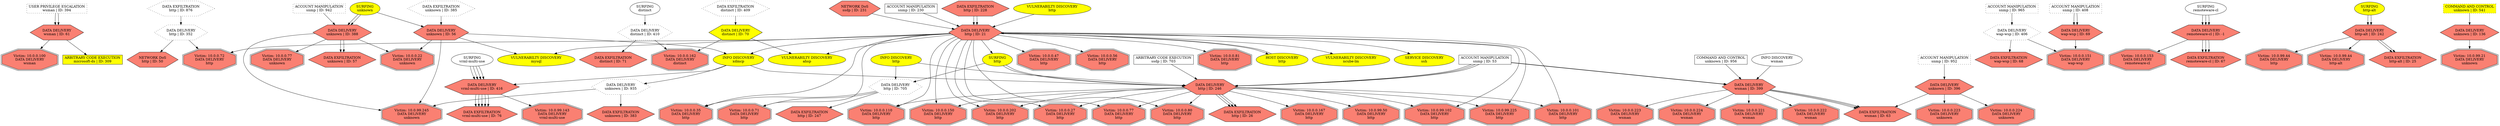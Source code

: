 digraph "" {
	"Victim: 10.0.0.100
DATA DELIVERY
wsman"	[fillcolor=salmon,
		shape=doubleoctagon,
		style=filled];
	"DATA DELIVERY
wsman | ID: 61"	[fillcolor=salmon,
		shape=hexagon,
		style=filled,
		tooltip="\"GPL WEB_SERVER perl post attempt\""];
	"DATA DELIVERY
wsman | ID: 61" -> "Victim: 10.0.0.100
DATA DELIVERY
wsman"	[key=0,
		data="{}"];
	"ARBITRARY CODE EXECUTION
microsoft-ds | ID: 309"	[fillcolor=yellow,
		shape=box,
		style=filled,
		tooltip="\"GPL NETBIOS SMB-DS Session Setup NTMLSSP unicode asn1 overflow attempt\""];
	"DATA DELIVERY
wsman | ID: 61" -> "ARBITRARY CODE EXECUTION
microsoft-ds | ID: 309"	[key=0,
		data="{'color': 'blue', 'fontcolor': '\"blue\"', 'label': '\"start_next: 04/11/17, 17:01:48\ngap: 401sec\nend_prev: 04/11/17, 16:55:07\"'}"];
	"DATA DELIVERY
http | ID: 246"	[fillcolor=salmon,
		shape=hexagon,
		style=filled,
		tooltip="\"GPL WEB_SERVER perl post attempt\""];
	"Victim: 10.0.0.101
DATA DELIVERY
http"	[fillcolor=salmon,
		shape=doubleoctagon,
		style=filled];
	"DATA DELIVERY
http | ID: 246" -> "Victim: 10.0.0.101
DATA DELIVERY
http"	[key=0,
		data="{}"];
	"Victim: 10.0.0.110
DATA DELIVERY
http"	[fillcolor=salmon,
		shape=doubleoctagon,
		style=filled];
	"DATA DELIVERY
http | ID: 246" -> "Victim: 10.0.0.110
DATA DELIVERY
http"	[key=0,
		data="{}"];
	"Victim: 10.0.0.150
DATA DELIVERY
http"	[fillcolor=salmon,
		shape=doubleoctagon,
		style=filled];
	"DATA DELIVERY
http | ID: 246" -> "Victim: 10.0.0.150
DATA DELIVERY
http"	[key=0,
		data="{}"];
	"Victim: 10.0.0.202
DATA DELIVERY
http"	[fillcolor=salmon,
		shape=doubleoctagon,
		style=filled];
	"DATA DELIVERY
http | ID: 246" -> "Victim: 10.0.0.202
DATA DELIVERY
http"	[key=0,
		data="{}"];
	"Victim: 10.0.0.27
DATA DELIVERY
http"	[fillcolor=salmon,
		shape=doubleoctagon,
		style=filled];
	"DATA DELIVERY
http | ID: 246" -> "Victim: 10.0.0.27
DATA DELIVERY
http"	[key=0,
		data="{}"];
	"Victim: 10.0.0.77
DATA DELIVERY
http"	[fillcolor=salmon,
		shape=doubleoctagon,
		style=filled];
	"DATA DELIVERY
http | ID: 246" -> "Victim: 10.0.0.77
DATA DELIVERY
http"	[key=0,
		data="{}"];
	"Victim: 10.0.0.80
DATA DELIVERY
http"	[fillcolor=salmon,
		shape=doubleoctagon,
		style=filled];
	"DATA DELIVERY
http | ID: 246" -> "Victim: 10.0.0.80
DATA DELIVERY
http"	[key=0,
		data="{}"];
	"Victim: 10.0.99.102
DATA DELIVERY
http"	[fillcolor=salmon,
		shape=doubleoctagon,
		style=filled];
	"DATA DELIVERY
http | ID: 246" -> "Victim: 10.0.99.102
DATA DELIVERY
http"	[key=0,
		data="{}"];
	"Victim: 10.0.99.225
DATA DELIVERY
http"	[fillcolor=salmon,
		shape=doubleoctagon,
		style=filled];
	"DATA DELIVERY
http | ID: 246" -> "Victim: 10.0.99.225
DATA DELIVERY
http"	[key=0,
		data="{}"];
	"Victim: 10.0.0.167
DATA DELIVERY
http"	[fillcolor=salmon,
		shape=doubleoctagon,
		style=filled];
	"DATA DELIVERY
http | ID: 246" -> "Victim: 10.0.0.167
DATA DELIVERY
http"	[key=0,
		data="{}"];
	"Victim: 10.0.99.50
DATA DELIVERY
http"	[fillcolor=salmon,
		shape=doubleoctagon,
		style=filled];
	"DATA DELIVERY
http | ID: 246" -> "Victim: 10.0.99.50
DATA DELIVERY
http"	[key=0,
		data="{}"];
	"DATA EXFILTRATION
http | ID: 26"	[fillcolor=salmon,
		shape=hexagon,
		style=filled,
		tooltip="\"ET WEB_SPECIFIC_APPS PHP-CGI query string parameter vulnerability\""];
	"DATA DELIVERY
http | ID: 246" -> "DATA EXFILTRATION
http | ID: 26"	[key=0,
		data="{'color': 'blue', 'fontcolor': '\"blue\"', 'label': '\"start_next: 04/11/17, 19:00:50\ngap: 12sec\nend_prev: 04/11/17, 19:00:38\"'}"];
	"DATA DELIVERY
http | ID: 246" -> "DATA EXFILTRATION
http | ID: 26"	[key=1,
		data="{'color': 'blue', 'fontcolor': '\"blue\"', 'label': '\"start_next: 04/11/17, 18:04:50\ngap: 4sec\nend_prev: 04/11/17, 18:04:46\"'}"];
	"DATA DELIVERY
http | ID: 246" -> "DATA EXFILTRATION
http | ID: 26"	[key=2,
		data="{'color': 'blue', 'fontcolor': '\"blue\"', 'label': '\"start_next: 04/11/17, 18:04:44\ngap: 3sec\nend_prev: 04/11/17, 18:04:41\"'}"];
	"DATA DELIVERY
wsman | ID: 399"	[fillcolor=salmon,
		shape=hexagon,
		style=filled,
		tooltip="\"GPL WEB_SERVER perl post attempt\""];
	"Victim: 10.0.0.221
DATA DELIVERY
wsman"	[fillcolor=salmon,
		shape=doubleoctagon,
		style=filled];
	"DATA DELIVERY
wsman | ID: 399" -> "Victim: 10.0.0.221
DATA DELIVERY
wsman"	[key=0,
		data="{}"];
	"Victim: 10.0.0.222
DATA DELIVERY
wsman"	[fillcolor=salmon,
		shape=doubleoctagon,
		style=filled];
	"DATA DELIVERY
wsman | ID: 399" -> "Victim: 10.0.0.222
DATA DELIVERY
wsman"	[key=0,
		data="{}"];
	"Victim: 10.0.0.223
DATA DELIVERY
wsman"	[fillcolor=salmon,
		shape=doubleoctagon,
		style=filled];
	"DATA DELIVERY
wsman | ID: 399" -> "Victim: 10.0.0.223
DATA DELIVERY
wsman"	[key=0,
		data="{}"];
	"Victim: 10.0.0.224
DATA DELIVERY
wsman"	[fillcolor=salmon,
		shape=doubleoctagon,
		style=filled];
	"DATA DELIVERY
wsman | ID: 399" -> "Victim: 10.0.0.224
DATA DELIVERY
wsman"	[key=0,
		data="{}"];
	"DATA EXFILTRATION
wsman | ID: 63"	[fillcolor=salmon,
		shape=hexagon,
		style=filled,
		tooltip="\"ET WEB_SPECIFIC_APPS PHP-CGI query string parameter vulnerability\""];
	"DATA DELIVERY
wsman | ID: 399" -> "DATA EXFILTRATION
wsman | ID: 63"	[key=0,
		data="{'color': 'blue', 'fontcolor': '\"blue\"', 'label': '\"start_next: 04/11/17, 14:06:54\ngap: 3sec\nend_prev: 04/11/17, 14:06:51\"'}"];
	"DATA DELIVERY
wsman | ID: 399" -> "DATA EXFILTRATION
wsman | ID: 63"	[key=1,
		data="{'color': 'blue', 'fontcolor': '\"blue\"', 'label': '\"start_next: 04/11/17, 16:35:06\ngap: 3sec\nend_prev: 04/11/17, 16:35:02\"'}"];
	"DATA DELIVERY
wsman | ID: 399" -> "DATA EXFILTRATION
wsman | ID: 63"	[key=2,
		data="{'color': 'blue', 'fontcolor': '\"blue\"', 'label': '\"start_next: 04/11/17, 18:06:48\ngap: 11sec\nend_prev: 04/11/17, 18:06:36\"'}"];
	"DATA DELIVERY
vrml-multi-use | ID: 416"	[fillcolor=salmon,
		shape=hexagon,
		style=filled,
		tooltip="\"ET WEB_SERVER PHP Possible php Remote File Inclusion Attempt
ET WEB_SERVER PHP tags in HTTP POST
GPL WEB_SERVER perl post attempt\""];
	"Victim: 10.0.99.143
DATA DELIVERY
vrml-multi-use"	[fillcolor=salmon,
		shape=doubleoctagon,
		style=filled];
	"DATA DELIVERY
vrml-multi-use | ID: 416" -> "Victim: 10.0.99.143
DATA DELIVERY
vrml-multi-use"	[key=0,
		data="{}"];
	"DATA EXFILTRATION
vrml-multi-use | ID: 76"	[fillcolor=salmon,
		shape=hexagon,
		style=filled,
		tooltip="\"ET WEB_SPECIFIC_APPS PHP-CGI query string parameter vulnerability\""];
	"DATA DELIVERY
vrml-multi-use | ID: 416" -> "DATA EXFILTRATION
vrml-multi-use | ID: 76"	[key=0,
		data="{'color': 'blue', 'fontcolor': '\"blue\"', 'label': '\"start_next: 04/11/17, 14:11:35\ngap: -1sec\nend_prev: 04/11/17, 14:11:36\"'}"];
	"DATA DELIVERY
vrml-multi-use | ID: 416" -> "DATA EXFILTRATION
vrml-multi-use | ID: 76"	[key=1,
		data="{'color': 'blue', 'fontcolor': '\"blue\"', 'label': '\"start_next: 04/11/17, 16:34:48\ngap: -1sec\nend_prev: 04/11/17, 16:34:49\"'}"];
	"DATA DELIVERY
vrml-multi-use | ID: 416" -> "DATA EXFILTRATION
vrml-multi-use | ID: 76"	[key=2,
		data="{'color': 'blue', 'fontcolor': '\"blue\"', 'label': '\"start_next: 04/11/17, 18:07:15\ngap: -1sec\nend_prev: 04/11/17, 18:07:16\"'}"];
	"DATA DELIVERY
vrml-multi-use | ID: 416" -> "DATA EXFILTRATION
vrml-multi-use | ID: 76"	[key=3,
		data="{'color': 'blue', 'fontcolor': '\"blue\"', 'label': '\"start_next: 04/11/17, 19:01:24\ngap: -1sec\nend_prev: 04/11/17, 19:01:25\"'}"];
	"DATA DELIVERY
vrml-multi-use | ID: 416" -> "DATA EXFILTRATION
vrml-multi-use | ID: 76"	[key=4,
		data="{'color': 'blue', 'fontcolor': '\"blue\"', 'label': '\"start_next: 04/11/17, 21:00:21\ngap: -292sec\nend_prev: 04/11/17, 21:05:13\"'}"];
	"DATA DELIVERY
unknown | ID: 935"	[fillcolor=salmon,
		shape=hexagon,
		style=dotted,
		tooltip="\"ET WEB_SERVER PHP tags in HTTP POST
GPL WEB_SERVER perl post attempt\""];
	"Victim: 10.0.99.245
DATA DELIVERY
unknown"	[fillcolor=salmon,
		shape=doubleoctagon,
		style=filled];
	"DATA DELIVERY
unknown | ID: 935" -> "Victim: 10.0.99.245
DATA DELIVERY
unknown"	[key=0,
		data="{}"];
	"DATA EXFILTRATION
unknown | ID: 383"	[fillcolor=salmon,
		shape=hexagon,
		style=filled,
		tooltip="\"ET WEB_SPECIFIC_APPS PHP-CGI query string parameter vulnerability\""];
	"DATA DELIVERY
unknown | ID: 935" -> "DATA EXFILTRATION
unknown | ID: 383"	[key=0,
		data="{'color': 'blue', 'fontcolor': '\"blue\"', 'label': '\"start_next: 04/11/17, 16:32:38\ngap: 0sec\nend_prev: 04/11/17, 16:32:38\"'}"];
	"DATA DELIVERY
http | ID: 21"	[fillcolor=salmon,
		shape=hexagon,
		style=filled,
		tooltip="\"GPL WEB_SERVER perl post attempt\""];
	"DATA DELIVERY
http | ID: 21" -> "Victim: 10.0.0.101
DATA DELIVERY
http"	[key=0,
		data="{}"];
	"DATA DELIVERY
http | ID: 21" -> "Victim: 10.0.0.110
DATA DELIVERY
http"	[key=0,
		data="{}"];
	"DATA DELIVERY
http | ID: 21" -> "Victim: 10.0.0.150
DATA DELIVERY
http"	[key=0,
		data="{}"];
	"DATA DELIVERY
http | ID: 21" -> "Victim: 10.0.0.202
DATA DELIVERY
http"	[key=0,
		data="{}"];
	"DATA DELIVERY
http | ID: 21" -> "Victim: 10.0.0.27
DATA DELIVERY
http"	[key=0,
		data="{}"];
	"Victim: 10.0.0.35
DATA DELIVERY
http"	[fillcolor=salmon,
		shape=doubleoctagon,
		style=filled];
	"DATA DELIVERY
http | ID: 21" -> "Victim: 10.0.0.35
DATA DELIVERY
http"	[key=0,
		data="{}"];
	"Victim: 10.0.0.47
DATA DELIVERY
http"	[fillcolor=salmon,
		shape=doubleoctagon,
		style=filled];
	"DATA DELIVERY
http | ID: 21" -> "Victim: 10.0.0.47
DATA DELIVERY
http"	[key=0,
		data="{}"];
	"Victim: 10.0.0.56
DATA DELIVERY
http"	[fillcolor=salmon,
		shape=doubleoctagon,
		style=filled];
	"DATA DELIVERY
http | ID: 21" -> "Victim: 10.0.0.56
DATA DELIVERY
http"	[key=0,
		data="{}"];
	"Victim: 10.0.0.71
DATA DELIVERY
http"	[fillcolor=salmon,
		shape=doubleoctagon,
		style=filled];
	"DATA DELIVERY
http | ID: 21" -> "Victim: 10.0.0.71
DATA DELIVERY
http"	[key=0,
		data="{}"];
	"Victim: 10.0.0.72
DATA DELIVERY
http"	[fillcolor=salmon,
		shape=doubleoctagon,
		style=filled];
	"DATA DELIVERY
http | ID: 21" -> "Victim: 10.0.0.72
DATA DELIVERY
http"	[key=0,
		data="{}"];
	"DATA DELIVERY
http | ID: 21" -> "Victim: 10.0.0.77
DATA DELIVERY
http"	[key=0,
		data="{}"];
	"DATA DELIVERY
http | ID: 21" -> "Victim: 10.0.0.80
DATA DELIVERY
http"	[key=0,
		data="{}"];
	"Victim: 10.0.0.81
DATA DELIVERY
http"	[fillcolor=salmon,
		shape=doubleoctagon,
		style=filled];
	"DATA DELIVERY
http | ID: 21" -> "Victim: 10.0.0.81
DATA DELIVERY
http"	[key=0,
		data="{}"];
	"DATA DELIVERY
http | ID: 21" -> "Victim: 10.0.99.102
DATA DELIVERY
http"	[key=0,
		data="{}"];
	"DATA DELIVERY
http | ID: 21" -> "Victim: 10.0.99.225
DATA DELIVERY
http"	[key=0,
		data="{}"];
	"INFO DISCOVERY
xdmcp"	[fillcolor=yellow,
		shape=oval,
		style=filled,
		tooltip="\"GPL RPC xdmcp info query\""];
	"DATA DELIVERY
http | ID: 21" -> "INFO DISCOVERY
xdmcp"	[key=0,
		data="{'color': 'blue', 'label': '<font color=\"blue\"> start_next: 04/11/17, 16:29:49<br/>gap: 8773sec<br/>end_prev: 04/11/17, 14:03:36</\
font><br/><font color=\"blue\"><b>Attacker: 10.0.254.31</b></font>'}"];
	"VULNERABILTY DISCOVERY
ahsp"	[fillcolor=yellow,
		shape=oval,
		style=filled,
		tooltip="\"ET POLICY Suspicious inbound to PostgreSQL port 5432
ET POLICY Suspicious inbound to MSSQL port 1433
ET POLICY Suspicious inbound \
to Oracle SQL port 1521
ET POLICY Suspicious inbound to mSQL port 4333\""];
	"DATA DELIVERY
http | ID: 21" -> "VULNERABILTY DISCOVERY
ahsp"	[key=0,
		data="{'color': 'blue', 'label': '<font color=\"blue\"> start_next: 04/11/17, 16:30:20<br/>gap: 8649sec<br/>end_prev: 04/11/17, 14:06:11</\
font><br/><font color=\"blue\"><b>Attacker: 10.0.254.31</b></font>'}"];
	"HOST DISCOVERY
http"	[fillcolor=yellow,
		shape=oval,
		style=filled,
		tooltip="\"ET SCAN Possible Nmap User-Agent Observed
ET SCAN Nmap Scripting Engine User-Agent Detected (Nmap Scripting Engine)\""];
	"DATA DELIVERY
http | ID: 21" -> "HOST DISCOVERY
http"	[key=0,
		data="{'color': 'blue', 'fontcolor': '\"blue\"', 'label': '\"start_next: 04/11/17, 14:46:22\ngap: 2305sec\nend_prev: 04/11/17, 14:07:56\"'}"];
	"VULNERABILTY DISCOVERY
ncube-lm"	[fillcolor=yellow,
		shape=oval,
		style=filled,
		tooltip="\"ET POLICY Suspicious inbound to mySQL port 3306
ET POLICY Suspicious inbound to mSQL port 4333
ET POLICY Suspicious inbound to \
MSSQL port 1433
ET POLICY Suspicious inbound to Oracle SQL port 1521
ET SCAN Nessus User Agent
ET POLICY Suspicious inbound to PostgreSQL \
port 5432\""];
	"DATA DELIVERY
http | ID: 21" -> "VULNERABILTY DISCOVERY
ncube-lm"	[key=0,
		data="{'color': 'blue', 'label': '<font color=\"blue\"> start_next: 04/11/17, 17:59:05<br/>gap: 5153sec<br/>end_prev: 04/11/17, 16:33:11</\
font><br/><font color=\"blue\"><b>Attacker: 10.0.254.31</b></font>'}"];
	"SERVICE DISCOVERY
ssh"	[fillcolor=yellow,
		shape=oval,
		style=filled,
		tooltip="\"ET SCAN Potential SSH Scan
ET SCAN Potential VNC Scan 5900-5920\""];
	"DATA DELIVERY
http | ID: 21" -> "SERVICE DISCOVERY
ssh"	[key=0,
		data="{'color': 'blue', 'fontcolor': '\"blue\"', 'label': '\"start_next: 04/11/17, 20:55:54\ngap: 6551sec\nend_prev: 04/11/17, 19:06:43\"'}"];
	"VULNERABILTY DISCOVERY
mysql"	[fillcolor=yellow,
		shape=oval,
		style=filled,
		tooltip="\"ET POLICY Suspicious inbound to MSSQL port 1433
ET POLICY Suspicious inbound to mySQL port 3306
ET POLICY Suspicious inbound to \
Oracle SQL port 1521
ET POLICY Suspicious inbound to PostgreSQL port 5432\""];
	"DATA DELIVERY
http | ID: 21" -> "VULNERABILTY DISCOVERY
mysql"	[key=0,
		data="{'color': 'blue', 'fontcolor': '\"blue\"', 'label': '\"start_next: 04/11/17, 16:27:57\ngap: 8560sec\nend_prev: 04/11/17, 14:05:17\"'}"];
	"SURFING
http"	[fillcolor=yellow,
		shape=oval,
		style=filled,
		tooltip="\"ET WEB_SERVER WEB-PHP phpinfo access\""];
	"DATA DELIVERY
http | ID: 21" -> "SURFING
http"	[key=0,
		data="{'color': 'purple', 'label': '<font color=\"purple\"> start_next: 04/11/17, 20:39:28<br/>gap: 849sec<br/>end_prev: 04/11/17, 20:25:\
19</font><br/><font color=\"purple\"><b>Attacker: 10.0.254.32</b></font>'}"];
	"DATA DELIVERY
http | ID: 705"	[fillcolor=salmon,
		shape=hexagon,
		style=dotted,
		tooltip="\"ET WEB_SERVER PHP tags in HTTP POST
ET WEB_SERVER PHP Possible php Remote File Inclusion Attempt
ET WEB_SERVER PHP Possible https \
Local File Inclusion Attempt
GPL WEB_SERVER perl post attempt\""];
	"DATA DELIVERY
http | ID: 705" -> "Victim: 10.0.0.35
DATA DELIVERY
http"	[key=0,
		data="{}"];
	"DATA DELIVERY
http | ID: 705" -> "Victim: 10.0.0.71
DATA DELIVERY
http"	[key=0,
		data="{}"];
	"DATA EXFILTRATION
http | ID: 247"	[fillcolor=salmon,
		shape=hexagon,
		style=filled,
		tooltip="\"ET WEB_SPECIFIC_APPS PHP-CGI query string parameter vulnerability
ET WEB_SERVER Tilde in URI - potential .php~ source disclosure \
vulnerability\""];
	"DATA DELIVERY
http | ID: 705" -> "DATA EXFILTRATION
http | ID: 247"	[key=0,
		data="{'color': 'blue', 'fontcolor': '\"blue\"', 'label': '\"start_next: 04/11/17, 18:04:51\ngap: -53sec\nend_prev: 04/11/17, 18:05:44\"'}"];
	"DATA DELIVERY
unknown | ID: 388"	[fillcolor=salmon,
		shape=hexagon,
		style=filled,
		tooltip="\"ET WEB_SERVER PHP Possible php Remote File Inclusion Attempt
ET WEB_SERVER PHP tags in HTTP POST
GPL WEB_SERVER perl post attempt\""];
	"Victim: 10.0.0.22
DATA DELIVERY
unknown"	[fillcolor=salmon,
		shape=doubleoctagon,
		style=filled];
	"DATA DELIVERY
unknown | ID: 388" -> "Victim: 10.0.0.22
DATA DELIVERY
unknown"	[key=0,
		data="{}"];
	"Victim: 10.0.0.77
DATA DELIVERY
unknown"	[fillcolor=salmon,
		shape=doubleoctagon,
		style=filled];
	"DATA DELIVERY
unknown | ID: 388" -> "Victim: 10.0.0.77
DATA DELIVERY
unknown"	[key=0,
		data="{}"];
	"DATA DELIVERY
unknown | ID: 388" -> "Victim: 10.0.99.245
DATA DELIVERY
unknown"	[key=0,
		data="{}"];
	"DATA EXFILTRATION
unknown | ID: 57"	[fillcolor=salmon,
		shape=hexagon,
		style=filled,
		tooltip="\"ET WEB_SPECIFIC_APPS PHP-CGI query string parameter vulnerability\""];
	"DATA DELIVERY
unknown | ID: 388" -> "DATA EXFILTRATION
unknown | ID: 57"	[key=0,
		data="{'color': 'blue', 'fontcolor': '\"blue\"', 'label': '\"start_next: 04/11/17, 18:04:55\ngap: -41sec\nend_prev: 04/11/17, 18:05:36\"'}"];
	"DATA DELIVERY
unknown | ID: 388" -> "DATA EXFILTRATION
unknown | ID: 57"	[key=1,
		data="{'color': 'blue', 'fontcolor': '\"blue\"', 'label': '\"start_next: 04/11/17, 19:00:35\ngap: -35sec\nend_prev: 04/11/17, 19:01:10\"'}"];
	"DATA DELIVERY
unknown | ID: 56"	[fillcolor=salmon,
		shape=hexagon,
		style=filled,
		tooltip="\"ET WEB_SERVER PHP Possible php Remote File Inclusion Attempt
ET WEB_SERVER PHP tags in HTTP POST
GPL WEB_SERVER perl post attempt\""];
	"DATA DELIVERY
unknown | ID: 56" -> "Victim: 10.0.0.22
DATA DELIVERY
unknown"	[key=0,
		data="{}"];
	"DATA DELIVERY
unknown | ID: 56" -> "Victim: 10.0.99.245
DATA DELIVERY
unknown"	[key=0,
		data="{}"];
	"DATA DELIVERY
unknown | ID: 56" -> "INFO DISCOVERY
xdmcp"	[key=0,
		data="{'color': 'blue', 'fontcolor': '\"blue\"', 'label': '\"start_next: 04/11/17, 16:31:36\ngap: 8449sec\nend_prev: 04/11/17, 14:10:46\"'}"];
	"DATA DELIVERY
unknown | ID: 56" -> "VULNERABILTY DISCOVERY
mysql"	[key=0,
		data="{'color': 'blue', 'label': '<font color=\"blue\"> start_next: 04/11/17, 14:21:11<br/>gap: 967sec<br/>end_prev: 04/11/17, 14:05:04</\
font><br/><font color=\"blue\"><b>Attacker: 10.0.254.31</b></font>'}"];
	"Victim: 10.0.0.151
DATA DELIVERY
wap-wsp"	[fillcolor=salmon,
		shape=doubleoctagon,
		style=filled];
	"DATA DELIVERY
wap-wsp | ID: 406"	[fillcolor=salmon,
		shape=hexagon,
		style=dotted,
		tooltip="\"ET WEB_SERVER PHP tags in HTTP POST
GPL WEB_SERVER perl post attempt\""];
	"DATA DELIVERY
wap-wsp | ID: 406" -> "Victim: 10.0.0.151
DATA DELIVERY
wap-wsp"	[key=0,
		data="{}"];
	"DATA EXFILTRATION
wap-wsp | ID: 68"	[fillcolor=salmon,
		shape=hexagon,
		style=filled,
		tooltip="\"ET WEB_SPECIFIC_APPS PHP-CGI query string parameter vulnerability\""];
	"DATA DELIVERY
wap-wsp | ID: 406" -> "DATA EXFILTRATION
wap-wsp | ID: 68"	[key=0,
		data="{'color': 'blue', 'fontcolor': '\"blue\"', 'label': '\"start_next: 04/11/17, 14:03:58\ngap: 0sec\nend_prev: 04/11/17, 14:03:58\"'}"];
	"DATA DELIVERY
wap-wsp | ID: 69"	[fillcolor=salmon,
		shape=hexagon,
		style=filled,
		tooltip="\"GPL WEB_SERVER perl post attempt\""];
	"DATA DELIVERY
wap-wsp | ID: 69" -> "Victim: 10.0.0.151
DATA DELIVERY
wap-wsp"	[key=0,
		data="{}"];
	"Victim: 10.0.0.153
DATA DELIVERY
remoteware-cl"	[fillcolor=salmon,
		shape=doubleoctagon,
		style=filled];
	"DATA DELIVERY
remoteware-cl | ID: -1"	[fillcolor=salmon,
		shape=hexagon,
		style=filled,
		tooltip="\"ET WEB_SERVER PHP Possible php Remote File Inclusion Attempt
ET WEB_SERVER PHP tags in HTTP POST
GPL WEB_SERVER perl post attempt\""];
	"DATA DELIVERY
remoteware-cl | ID: -1" -> "Victim: 10.0.0.153
DATA DELIVERY
remoteware-cl"	[key=0,
		data="{}"];
	"DATA EXFILTRATION
remoteware-cl | ID: 67"	[fillcolor=salmon,
		shape=hexagon,
		style=filled,
		tooltip="\"ET WEB_SPECIFIC_APPS PHP-CGI query string parameter vulnerability\""];
	"DATA DELIVERY
remoteware-cl | ID: -1" -> "DATA EXFILTRATION
remoteware-cl | ID: 67"	[key=0,
		data="{'color': 'blue', 'fontcolor': '\"blue\"', 'label': '\"start_next: 04/11/17, 14:16:16\ngap: -16sec\nend_prev: 04/11/17, 14:16:32\"'}"];
	"DATA DELIVERY
remoteware-cl | ID: -1" -> "DATA EXFILTRATION
remoteware-cl | ID: 67"	[key=1,
		data="{'color': 'blue', 'fontcolor': '\"blue\"', 'label': '\"start_next: 04/11/17, 16:44:54\ngap: -16sec\nend_prev: 04/11/17, 16:45:09\"'}"];
	"DATA DELIVERY
remoteware-cl | ID: -1" -> "DATA EXFILTRATION
remoteware-cl | ID: 67"	[key=2,
		data="{'color': 'blue', 'fontcolor': '\"blue\"', 'label': '\"start_next: 04/11/17, 18:15:57\ngap: -16sec\nend_prev: 04/11/17, 18:16:14\"'}"];
	"DATA DELIVERY
http-alt | ID: 242"	[fillcolor=salmon,
		shape=hexagon,
		style=filled,
		tooltip="\"ET WEB_SERVER PHP Possible php Remote File Inclusion Attempt
ET WEB_SERVER PHP tags in HTTP POST
GPL WEB_SERVER perl post attempt\""];
	"Victim: 10.0.99.44
DATA DELIVERY
http"	[fillcolor=salmon,
		shape=doubleoctagon,
		style=filled];
	"DATA DELIVERY
http-alt | ID: 242" -> "Victim: 10.0.99.44
DATA DELIVERY
http"	[key=0,
		data="{}"];
	"Victim: 10.0.99.44
DATA DELIVERY
http-alt"	[fillcolor=salmon,
		shape=doubleoctagon,
		style=filled];
	"DATA DELIVERY
http-alt | ID: 242" -> "Victim: 10.0.99.44
DATA DELIVERY
http-alt"	[key=0,
		data="{}"];
	"DATA EXFILTRATION
http-alt | ID: 25"	[fillcolor=salmon,
		shape=hexagon,
		style=filled,
		tooltip="\"ET WEB_SPECIFIC_APPS PHP-CGI query string parameter vulnerability
ET WEB_SERVER Possible MySQL SQLi Attempt Information Schema \
Access\""];
	"DATA DELIVERY
http-alt | ID: 242" -> "DATA EXFILTRATION
http-alt | ID: 25"	[key=0,
		data="{'color': 'blue', 'fontcolor': '\"blue\"', 'label': '\"start_next: 04/11/17, 14:10:45\ngap: -2sec\nend_prev: 04/11/17, 14:10:47\"'}"];
	"DATA DELIVERY
http-alt | ID: 242" -> "DATA EXFILTRATION
http-alt | ID: 25"	[key=1,
		data="{'color': 'blue', 'fontcolor': '\"blue\"', 'label': '\"start_next: 04/11/17, 19:00:19\ngap: -1sec\nend_prev: 04/11/17, 19:00:21\"'}"];
	"Victim: 10.0.0.162
DATA DELIVERY
distinct"	[fillcolor=salmon,
		shape=doubleoctagon,
		style=filled];
	"DATA DELIVERY
distinct | ID: 70"	[fillcolor=yellow,
		shape=hexagon,
		style=filled,
		tooltip="\"ET WEB_SERVER PHP Possible php Remote File Inclusion Attempt
ET WEB_SERVER PHP tags in HTTP POST\""];
	"DATA DELIVERY
distinct | ID: 70" -> "Victim: 10.0.0.162
DATA DELIVERY
distinct"	[key=0,
		data="{}"];
	"DATA DELIVERY
distinct | ID: 70" -> "VULNERABILTY DISCOVERY
ahsp"	[key=0,
		data="{'color': 'blue', 'label': '<font color=\"blue\"> start_next: 04/11/17, 16:29:22<br/>gap: 8642sec<br/>end_prev: 04/11/17, 14:05:20</\
font><br/><font color=\"blue\"><b>Attacker: 10.0.254.31</b></font>'}"];
	"DATA DELIVERY
distinct | ID: 410"	[fillcolor=salmon,
		shape=hexagon,
		style=dotted,
		tooltip="\"ET WEB_SERVER PHP Possible php Remote File Inclusion Attempt
ET WEB_SERVER PHP tags in HTTP POST
GPL WEB_SERVER perl post attempt\""];
	"DATA DELIVERY
distinct | ID: 410" -> "Victim: 10.0.0.162
DATA DELIVERY
distinct"	[key=0,
		data="{}"];
	"DATA EXFILTRATION
distinct | ID: 71"	[fillcolor=salmon,
		shape=hexagon,
		style=filled,
		tooltip="\"ET WEB_SPECIFIC_APPS PHP-CGI query string parameter vulnerability\""];
	"DATA DELIVERY
distinct | ID: 410" -> "DATA EXFILTRATION
distinct | ID: 71"	[key=0,
		data="{'color': 'blue', 'fontcolor': '\"blue\"', 'label': '\"start_next: 04/11/17, 16:33:32\ngap: -2sec\nend_prev: 04/11/17, 16:33:35\"'}"];
	"Victim: 10.0.0.223
DATA DELIVERY
unknown"	[fillcolor=salmon,
		shape=doubleoctagon,
		style=filled];
	"DATA DELIVERY
unknown | ID: 396"	[fillcolor=salmon,
		shape=hexagon,
		style=filled,
		tooltip="\"GPL WEB_SERVER perl post attempt\""];
	"DATA DELIVERY
unknown | ID: 396" -> "Victim: 10.0.0.223
DATA DELIVERY
unknown"	[key=0,
		data="{}"];
	"Victim: 10.0.0.224
DATA DELIVERY
unknown"	[fillcolor=salmon,
		shape=doubleoctagon,
		style=filled];
	"DATA DELIVERY
unknown | ID: 396" -> "Victim: 10.0.0.224
DATA DELIVERY
unknown"	[key=0,
		data="{}"];
	"DATA DELIVERY
unknown | ID: 396" -> "DATA EXFILTRATION
wsman | ID: 63"	[key=0,
		data="{'color': 'blue', 'fontcolor': '\"blue\"', 'label': '\"start_next: 04/11/17, 18:06:55\ngap: 11sec\nend_prev: 04/11/17, 18:06:44\"'}"];
	"DATA DELIVERY
http | ID: 352"	[fillcolor=salmon,
		shape=hexagon,
		style=dotted,
		tooltip="\"ET WEB_SERVER PHP Possible php Remote File Inclusion Attempt
ET WEB_SERVER PHP tags in HTTP POST
GPL WEB_SERVER perl post attempt
\
ET WEB_SERVER PHP Possible file Remote File Inclusion Attempt\""];
	"DATA DELIVERY
http | ID: 352" -> "Victim: 10.0.0.72
DATA DELIVERY
http"	[key=0,
		data="{}"];
	"NETWORK DoS
http | ID: 50"	[fillcolor=salmon,
		shape=hexagon,
		style=filled,
		tooltip="\"ET SCAN Apache mod_deflate DoS via many multiple byte Range values\""];
	"DATA DELIVERY
http | ID: 352" -> "NETWORK DoS
http | ID: 50"	[key=0,
		data="{'color': 'darkgreen', 'fontcolor': '\"darkgreen\"', 'label': '\"start_next: 04/11/17, 22:11:13\ngap: -7sec\nend_prev: 04/11/17, 22:\
11:20\"'}"];
	"Victim: 10.0.99.21
DATA DELIVERY
unknown"	[fillcolor=salmon,
		shape=doubleoctagon,
		style=filled];
	"DATA DELIVERY
unknown | ID: 136"	[fillcolor=salmon,
		shape=hexagon,
		style=filled,
		tooltip="\"ET POLICY PE EXE or DLL Windows file download HTTP\""];
	"DATA DELIVERY
unknown | ID: 136" -> "Victim: 10.0.99.21
DATA DELIVERY
unknown"	[key=0,
		data="{}"];
	"SURFING
remoteware-cl"	[shape=oval,
		tooltip="\"ET WEB_SERVER WEB-PHP phpinfo access\""];
	"SURFING
remoteware-cl" -> "DATA DELIVERY
remoteware-cl | ID: -1"	[key=0,
		data="{'color': 'blue', 'fontcolor': '\"blue\"', 'label': '\"start_next: 04/11/17, 14:14:48\ngap: 7sec\nend_prev: 04/11/17, 14:14:41\"'}"];
	"SURFING
remoteware-cl" -> "DATA DELIVERY
remoteware-cl | ID: -1"	[key=1,
		data="{'color': 'blue', 'fontcolor': '\"blue\"', 'label': '\"start_next: 04/11/17, 16:43:31\ngap: 7sec\nend_prev: 04/11/17, 16:43:24\"'}"];
	"SURFING
remoteware-cl" -> "DATA DELIVERY
remoteware-cl | ID: -1"	[key=2,
		data="{'color': 'blue', 'fontcolor': '\"blue\"', 'label': '\"start_next: 04/11/17, 18:14:36\ngap: 7sec\nend_prev: 04/11/17, 18:14:29\"'}"];
	"INFO DISCOVERY
xdmcp" -> "DATA DELIVERY
http | ID: 246"	[key=0,
		data="{'color': 'blue', 'fontcolor': '\"blue\"', 'label': '\"start_next: 04/11/17, 14:12:05\ngap: 2sec\nend_prev: 04/11/17, 14:12:04\"'}"];
	"INFO DISCOVERY
xdmcp" -> "DATA DELIVERY
vrml-multi-use | ID: 416"	[key=0,
		data="{'color': 'blue', 'fontcolor': '\"blue\"', 'label': '<font color=\"blue\"> start_next: 04/11/17, 21:00:04<br/>gap: -289sec<br/>end_prev: \
04/11/17, 21:04:53</font><br/><font color=\"blue\"><b>Attacker: 10.0.254.31</b></font>'}"];
	"INFO DISCOVERY
xdmcp" -> "DATA DELIVERY
unknown | ID: 935"	[key=0,
		data="{'color': 'blue', 'fontcolor': '\"blue\"', 'label': '\"start_next: 04/11/17, 16:32:34\ngap: 7sec\nend_prev: 04/11/17, 16:32:27\"'}"];
	"SURFING
vrml-multi-use"	[shape=oval,
		tooltip="\"ET WEB_SERVER WEB-PHP phpinfo access\""];
	"SURFING
vrml-multi-use" -> "DATA DELIVERY
vrml-multi-use | ID: 416"	[key=0,
		data="{'color': 'blue', 'fontcolor': '\"blue\"', 'label': '\"start_next: 04/11/17, 14:11:33\ngap: 1sec\nend_prev: 04/11/17, 14:11:32\"'}"];
	"SURFING
vrml-multi-use" -> "DATA DELIVERY
vrml-multi-use | ID: 416"	[key=1,
		data="{'color': 'blue', 'fontcolor': '\"blue\"', 'label': '\"start_next: 04/11/17, 16:34:46\ngap: 3sec\nend_prev: 04/11/17, 16:34:43\"'}"];
	"SURFING
vrml-multi-use" -> "DATA DELIVERY
vrml-multi-use | ID: 416"	[key=2,
		data="{'color': 'blue', 'fontcolor': '\"blue\"', 'label': '\"start_next: 04/11/17, 18:07:08\ngap: 1sec\nend_prev: 04/11/17, 18:07:07\"'}"];
	"SURFING
vrml-multi-use" -> "DATA DELIVERY
vrml-multi-use | ID: 416"	[key=3,
		data="{'color': 'blue', 'fontcolor': '\"blue\"', 'label': '\"start_next: 04/11/17, 19:01:20\ngap: 1sec\nend_prev: 04/11/17, 19:01:18\"'}"];
	"DATA EXFILTRATION
distinct | ID: 409"	[fillcolor=salmon,
		shape=hexagon,
		style=dotted,
		tooltip="\"ET WEB_SPECIFIC_APPS PHP-CGI query string parameter vulnerability\""];
	"DATA EXFILTRATION
distinct | ID: 409" -> "DATA DELIVERY
distinct | ID: 70"	[key=0,
		data="{'color': 'blue', 'fontcolor': '\"blue\"', 'label': '\"start_next: 04/11/17, 14:05:20\ngap: 0sec\nend_prev: 04/11/17, 14:05:20\"'}"];
	"USER PRIVILEGE ESCALATION
wsman | ID: 394"	[shape=box,
		style=dotted,
		tooltip="\"ET POLICY Outgoing Basic Auth Base64 HTTP Password detected unencrypted
ET POLICY Incoming Basic Auth Base64 HTTP Password detected \
unencrypted\""];
	"USER PRIVILEGE ESCALATION
wsman | ID: 394" -> "DATA DELIVERY
wsman | ID: 61"	[key=0,
		data="{'color': 'blue', 'fontcolor': '\"blue\"', 'label': '\"start_next: 04/11/17, 16:55:07\ngap: 0sec\nend_prev: 04/11/17, 16:55:07\"'}"];
	"USER PRIVILEGE ESCALATION
wsman | ID: 394" -> "DATA DELIVERY
wsman | ID: 61"	[key=1,
		data="{'color': 'blue', 'fontcolor': '\"blue\"', 'label': '\"start_next: 04/11/17, 18:36:05\ngap: 0sec\nend_prev: 04/11/17, 18:36:05\"'}"];
	"SURFING
http-alt"	[fillcolor=yellow,
		shape=oval,
		style=filled,
		tooltip="\"ET WEB_SERVER WEB-PHP phpinfo access\""];
	"SURFING
http-alt" -> "DATA DELIVERY
http-alt | ID: 242"	[key=0,
		data="{'color': 'blue', 'fontcolor': '\"blue\"', 'label': '\"start_next: 04/11/17, 14:10:40\ngap: 1sec\nend_prev: 04/11/17, 14:10:39\"'}"];
	"SURFING
http-alt" -> "DATA DELIVERY
http-alt | ID: 242"	[key=1,
		data="{'color': 'blue', 'fontcolor': '\"blue\"', 'label': '\"start_next: 04/11/17, 19:00:16\ngap: 0sec\nend_prev: 04/11/17, 19:00:15\"'}"];
	"SURFING
unknown"	[fillcolor=yellow,
		shape=oval,
		style=filled,
		tooltip="\"ET WEB_SERVER WEB-PHP phpinfo access\""];
	"SURFING
unknown" -> "DATA DELIVERY
unknown | ID: 388"	[key=0,
		data="{'color': 'blue', 'fontcolor': '\"blue\"', 'label': '\"start_next: 04/11/17, 18:04:53\ngap: 1sec\nend_prev: 04/11/17, 18:04:51\"'}"];
	"SURFING
unknown" -> "DATA DELIVERY
unknown | ID: 388"	[key=1,
		data="{'color': 'blue', 'fontcolor': '\"blue\"', 'label': '\"start_next: 04/11/17, 19:00:33\ngap: 1sec\nend_prev: 04/11/17, 19:00:32\"'}"];
	"SURFING
unknown" -> "DATA DELIVERY
unknown | ID: 56"	[key=0,
		data="{'color': 'blue', 'fontcolor': '\"blue\"', 'label': '\"start_next: 04/11/17, 14:10:09\ngap: 1sec\nend_prev: 04/11/17, 14:10:08\"'}"];
	"ACCOUNT MANIPULATION
snmp | ID: 942"	[shape=box,
		style=dotted,
		tooltip="\"GPL SNMP private access udp
GPL SNMP public access udp\""];
	"ACCOUNT MANIPULATION
snmp | ID: 942" -> "DATA DELIVERY
unknown | ID: 388"	[key=0,
		data="{'color': 'blue', 'fontcolor': '\"blue\"', 'label': '\"start_next: 04/11/17, 16:32:24\ngap: 62sec\nend_prev: 04/11/17, 16:31:22\"'}"];
	"DATA EXFILTRATION
http | ID: 228"	[fillcolor=salmon,
		shape=hexagon,
		style=filled,
		tooltip="\"ET WEB_SPECIFIC_APPS PHP-CGI query string parameter vulnerability\""];
	"DATA EXFILTRATION
http | ID: 228" -> "DATA DELIVERY
http | ID: 21"	[key=0,
		data="{'color': 'blue', 'fontcolor': '\"blue\"', 'label': '\"start_next: 04/11/17, 19:00:40\ngap: -1sec\nend_prev: 04/11/17, 19:00:41\"'}"];
	"DATA EXFILTRATION
http | ID: 228" -> "DATA DELIVERY
http | ID: 21"	[key=1,
		data="{'color': 'blue', 'fontcolor': '\"blue\"', 'label': '\"start_next: 04/11/17, 16:31:43\ngap: -5sec\nend_prev: 04/11/17, 16:31:48\"'}"];
	"HOST DISCOVERY
http" -> "DATA DELIVERY
http | ID: 21"	[key=0,
		data="{'color': 'maroon', 'fontcolor': '\"maroon\"', 'label': '\"start_next: 04/11/17, 14:29:52\ngap: 3520sec\nend_prev: 04/11/17, 13:31:\
12\"'}"];
	"VULNERABILTY DISCOVERY
http"	[fillcolor=yellow,
		shape=oval,
		style=filled,
		tooltip="\"ET SCAN Nikto Web App Scan in Progress\""];
	"VULNERABILTY DISCOVERY
http" -> "DATA DELIVERY
http | ID: 21"	[key=0,
		data="{'color': 'blue', 'fontcolor': '\"blue\"', 'label': '\"start_next: 04/11/17, 19:06:43\ngap: -86sec\nend_prev: 04/11/17, 19:08:09\"'}"];
	"NETWORK DoS
ssdp | ID: 231"	[fillcolor=salmon,
		shape=hexagon,
		style=filled,
		tooltip="\"ET DOS Possible SSDP Amplification Scan in Progress\""];
	"NETWORK DoS
ssdp | ID: 231" -> "DATA DELIVERY
http | ID: 21"	[key=0,
		data="{'color': 'blue', 'fontcolor': '\"blue\"', 'label': '\"start_next: 04/11/17, 21:04:28\ngap: 108sec\nend_prev: 04/11/17, 21:02:41\"'}"];
	"ACCOUNT MANIPULATION
snmp | ID: 230"	[shape=box,
		tooltip="\"GPL SNMP private access udp
GPL SNMP public access udp\""];
	"ACCOUNT MANIPULATION
snmp | ID: 230" -> "DATA DELIVERY
http | ID: 21"	[key=0,
		data="{'color': 'blue', 'fontcolor': '\"blue\"', 'label': '\"start_next: 04/11/17, 16:31:58\ngap: 35sec\nend_prev: 04/11/17, 16:31:23\"'}"];
	"SURFING
http" -> "DATA DELIVERY
http | ID: 246"	[key=0,
		data="{'color': 'blue', 'fontcolor': '\"blue\"', 'label': '\"start_next: 04/11/17, 18:02:59\ngap: 1sec\nend_prev: 04/11/17, 18:02:57\"'}"];
	"SURFING
http" -> "DATA DELIVERY
http | ID: 246"	[key=1,
		data="{'color': 'blue', 'fontcolor': '\"blue\"', 'label': '\"start_next: 04/11/17, 16:33:39\ngap: 0sec\nend_prev: 04/11/17, 16:33:38\"'}"];
	"SURFING
http" -> "DATA DELIVERY
http | ID: 705"	[key=0,
		data="{'color': 'blue', 'fontcolor': '\"blue\"', 'label': '\"start_next: 04/11/17, 18:04:49\ngap: 1sec\nend_prev: 04/11/17, 18:04:48\"'}"];
	"ACCOUNT MANIPULATION
snmp | ID: 952"	[shape=box,
		style=dotted,
		tooltip="\"GPL SNMP private access udp
GPL SNMP public access udp\""];
	"ACCOUNT MANIPULATION
snmp | ID: 952" -> "DATA DELIVERY
unknown | ID: 396"	[key=0,
		data="{'color': 'blue', 'fontcolor': '\"blue\"', 'label': '\"start_next: 04/11/17, 18:06:44\ngap: 50sec\nend_prev: 04/11/17, 18:05:54\"'}"];
	"ACCOUNT MANIPULATION
snmp | ID: 53"	[shape=box,
		tooltip="\"GPL SNMP private access udp
GPL SNMP public access udp\""];
	"ACCOUNT MANIPULATION
snmp | ID: 53" -> "DATA DELIVERY
http | ID: 246"	[key=0,
		data="{'color': 'blue', 'fontcolor': '\"blue\"', 'label': '\"start_next: 04/11/17, 16:33:00\ngap: 179sec\nend_prev: 04/11/17, 16:30:00\"'}"];
	"ACCOUNT MANIPULATION
snmp | ID: 53" -> "DATA DELIVERY
http | ID: 246"	[key=1,
		data="{'color': 'blue', 'fontcolor': '\"blue\"', 'label': '\"start_next: 04/11/17, 16:33:31\ngap: 15sec\nend_prev: 04/11/17, 16:33:16\"'}"];
	"ACCOUNT MANIPULATION
snmp | ID: 53" -> "DATA DELIVERY
http | ID: 246"	[key=2,
		data="{'color': 'blue', 'fontcolor': '\"blue\"', 'label': '\"start_next: 04/11/17, 18:04:41\ngap: 30sec\nend_prev: 04/11/17, 18:04:11\"'}"];
	"ACCOUNT MANIPULATION
snmp | ID: 53" -> "DATA DELIVERY
wsman | ID: 399"	[key=0,
		data="{'color': 'blue', 'fontcolor': '\"blue\"', 'label': '\"start_next: 04/11/17, 14:06:51\ngap: 43sec\nend_prev: 04/11/17, 14:06:08\"'}"];
	"ACCOUNT MANIPULATION
snmp | ID: 53" -> "DATA DELIVERY
wsman | ID: 399"	[key=1,
		data="{'color': 'blue', 'fontcolor': '\"blue\"', 'label': '\"start_next: 04/11/17, 16:35:02\ngap: 44sec\nend_prev: 04/11/17, 16:34:19\"'}"];
	"INFO DISCOVERY
http"	[fillcolor=yellow,
		shape=oval,
		style=filled,
		tooltip="\"GPL WEB_SERVER mod_gzip_status access\""];
	"INFO DISCOVERY
http" -> "DATA DELIVERY
http | ID: 246"	[key=0,
		data="{'color': 'blue', 'fontcolor': '\"blue\"', 'label': '\"start_next: 04/11/17, 18:04:46\ngap: 2sec\nend_prev: 04/11/17, 18:04:44\"'}"];
	"INFO DISCOVERY
http" -> "DATA DELIVERY
http | ID: 705"	[key=0,
		data="{'color': 'blue', 'fontcolor': '\"blue\"', 'label': '\"start_next: 04/11/17, 21:09:26\ngap: 70sec\nend_prev: 04/11/17, 21:08:16\"'}"];
	"ARBITRARY CODE EXECUTION
ssdp | ID: 703"	[shape=box,
		tooltip="\"GPL MISC UPnP malformed advertisement\""];
	"ARBITRARY CODE EXECUTION
ssdp | ID: 703" -> "DATA DELIVERY
http | ID: 246"	[key=0,
		data="{'color': 'blue', 'fontcolor': '\"blue\"', 'label': '\"start_next: 04/11/17, 19:00:38\ngap: 124sec\nend_prev: 04/11/17, 18:58:34\"'}"];
	"ACCOUNT MANIPULATION
snmp | ID: 965"	[shape=box,
		style=dotted,
		tooltip="\"GPL SNMP private access udp
GPL SNMP public access udp\""];
	"ACCOUNT MANIPULATION
snmp | ID: 965" -> "DATA DELIVERY
wap-wsp | ID: 406"	[key=0,
		data="{'color': 'blue', 'fontcolor': '\"blue\"', 'label': '\"start_next: 04/11/17, 14:03:49\ngap: 26sec\nend_prev: 04/11/17, 14:03:23\"'}"];
	"DATA EXFILTRATION
unknown | ID: 385"	[fillcolor=salmon,
		shape=hexagon,
		style=dotted,
		tooltip="\"ET WEB_SPECIFIC_APPS PHP-CGI query string parameter vulnerability
ET WEB_SERVER Possible MySQL SQLi Attempt Information Schema \
Access\""];
	"DATA EXFILTRATION
unknown | ID: 385" -> "DATA DELIVERY
unknown | ID: 56"	[key=0,
		data="{'color': 'blue', 'fontcolor': '\"blue\"', 'label': '\"start_next: 04/11/17, 14:04:25\ngap: -94sec\nend_prev: 04/11/17, 14:05:58\"'}"];
	"DATA EXFILTRATION
http | ID: 876"	[fillcolor=salmon,
		shape=hexagon,
		style=dotted,
		tooltip="\"ET WEB_SPECIFIC_APPS PHP-CGI query string parameter vulnerability
ET WEB_SERVER DD-WRT Information Disclosure Attempt
ET CURRENT_\
EVENTS Possible TLS HeartBleed Unencrypted Request Method 3 (Inbound to Common SSL Port)
ET INFO WinHttp AutoProxy Request wpad.dat \
Possible BadTunnel\""];
	"DATA EXFILTRATION
http | ID: 876" -> "DATA DELIVERY
http | ID: 352"	[key=0,
		data="{'color': 'darkgreen', 'fontcolor': '\"darkgreen\"', 'label': '\"start_next: 04/11/17, 22:10:48\ngap: -45sec\nend_prev: 04/11/17, 22:\
11:33\"'}"];
	"SURFING
distinct"	[shape=oval,
		tooltip="\"ET WEB_SERVER WEB-PHP phpinfo access\""];
	"SURFING
distinct" -> "DATA DELIVERY
distinct | ID: 410"	[key=0,
		data="{'color': 'blue', 'fontcolor': '\"blue\"', 'label': '\"start_next: 04/11/17, 16:33:26\ngap: 2sec\nend_prev: 04/11/17, 16:33:24\"'}"];
	"INFO DISCOVERY
wsman"	[shape=oval,
		tooltip="\"GPL WEB_SERVER globals.pl access\""];
	"INFO DISCOVERY
wsman" -> "DATA DELIVERY
wsman | ID: 399"	[key=0,
		data="{'color': 'blue', 'fontcolor': '\"blue\"', 'label': '\"start_next: 04/11/17, 14:06:45\ngap: 7sec\nend_prev: 04/11/17, 14:06:38\"'}"];
	"COMMAND AND CONTROL
unknown | ID: 956"	[shape=box,
		tooltip="\"ET POLICY RDP connection confirm\""];
	"COMMAND AND CONTROL
unknown | ID: 956" -> "DATA DELIVERY
wsman | ID: 399"	[key=0,
		data="{'color': 'blue', 'fontcolor': '\"blue\"', 'label': '\"start_next: 04/11/17, 18:06:36\ngap: -36sec\nend_prev: 04/11/17, 18:07:13\"'}"];
	"COMMAND AND CONTROL
unknown | ID: 541"	[fillcolor=yellow,
		shape=box,
		style="dotted,filled",
		tooltip="\"ET INFO Possible Windows executable sent when remote host claims to send a Text File\""];
	"COMMAND AND CONTROL
unknown | ID: 541" -> "DATA DELIVERY
unknown | ID: 136"	[key=0,
		data="{'color': 'turquoise', 'label': '<font color=\"turquoise\"> start_next: 04/11/17, 18:57:06<br/>gap: -65sec<br/>end_prev: 04/11/17, \
18:58:11</font><br/><font color=\"turquoise\"><b>Attacker: 10.0.254.31</b></font>'}"];
	"ACCOUNT MANIPULATION
snmp | ID: 408"	[shape=box,
		style=dotted,
		tooltip="\"GPL SNMP private access udp
GPL SNMP public access udp\""];
	"ACCOUNT MANIPULATION
snmp | ID: 408" -> "DATA DELIVERY
wap-wsp | ID: 69"	[key=0,
		data="{'color': 'blue', 'fontcolor': '\"blue\"', 'label': '\"start_next: 04/11/17, 16:31:50\ngap: 22sec\nend_prev: 04/11/17, 16:31:28\"'}"];
	"ACCOUNT MANIPULATION
snmp | ID: 408" -> "DATA DELIVERY
wap-wsp | ID: 69"	[key=1,
		data="{'color': 'blue', 'fontcolor': '\"blue\"', 'label': '\"start_next: 04/11/17, 18:03:14\ngap: 26sec\nend_prev: 04/11/17, 18:02:48\"'}"];
}
